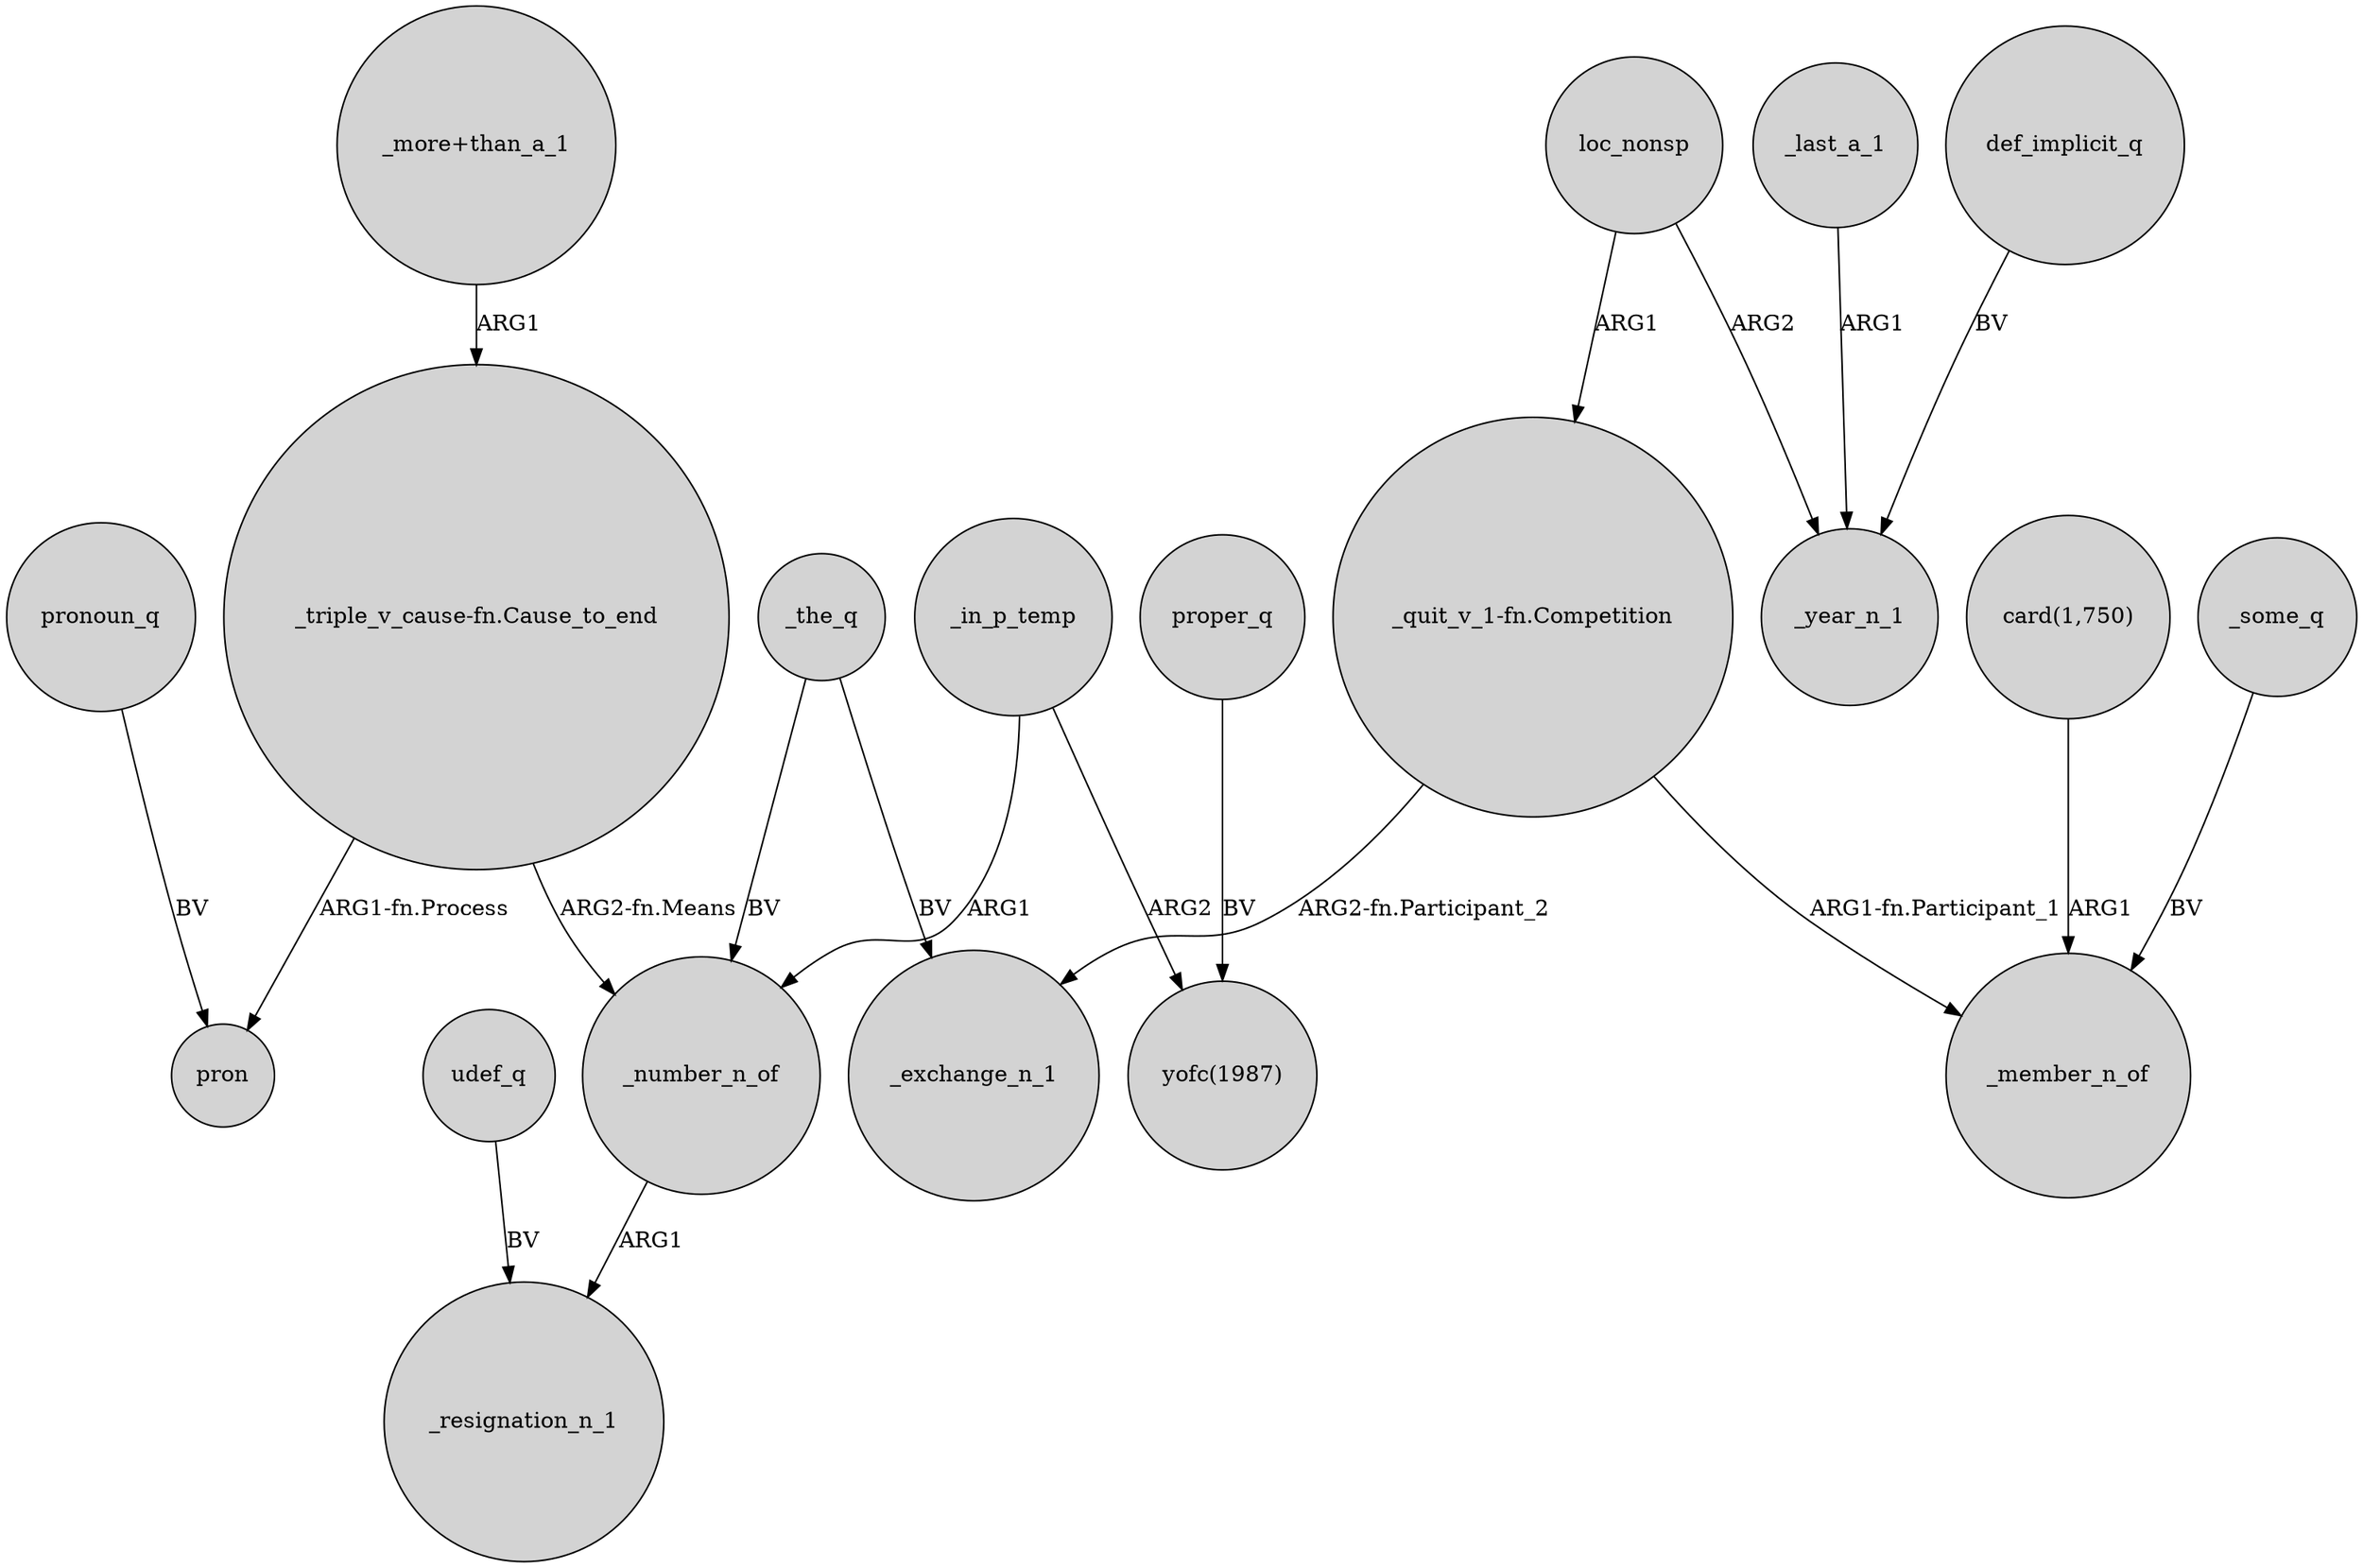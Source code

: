 digraph {
	node [shape=circle style=filled]
	"_more+than_a_1" -> "_triple_v_cause-fn.Cause_to_end" [label=ARG1]
	_the_q -> _number_n_of [label=BV]
	_in_p_temp -> "yofc(1987)" [label=ARG2]
	"_quit_v_1-fn.Competition" -> _exchange_n_1 [label="ARG2-fn.Participant_2"]
	def_implicit_q -> _year_n_1 [label=BV]
	udef_q -> _resignation_n_1 [label=BV]
	loc_nonsp -> _year_n_1 [label=ARG2]
	"_triple_v_cause-fn.Cause_to_end" -> pron [label="ARG1-fn.Process"]
	pronoun_q -> pron [label=BV]
	proper_q -> "yofc(1987)" [label=BV]
	loc_nonsp -> "_quit_v_1-fn.Competition" [label=ARG1]
	"_quit_v_1-fn.Competition" -> _member_n_of [label="ARG1-fn.Participant_1"]
	_last_a_1 -> _year_n_1 [label=ARG1]
	_in_p_temp -> _number_n_of [label=ARG1]
	"card(1,750)" -> _member_n_of [label=ARG1]
	"_triple_v_cause-fn.Cause_to_end" -> _number_n_of [label="ARG2-fn.Means"]
	_the_q -> _exchange_n_1 [label=BV]
	_some_q -> _member_n_of [label=BV]
	_number_n_of -> _resignation_n_1 [label=ARG1]
}
